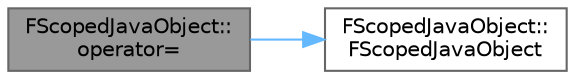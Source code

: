 digraph "FScopedJavaObject::operator="
{
 // INTERACTIVE_SVG=YES
 // LATEX_PDF_SIZE
  bgcolor="transparent";
  edge [fontname=Helvetica,fontsize=10,labelfontname=Helvetica,labelfontsize=10];
  node [fontname=Helvetica,fontsize=10,shape=box,height=0.2,width=0.4];
  rankdir="LR";
  Node1 [id="Node000001",label="FScopedJavaObject::\loperator=",height=0.2,width=0.4,color="gray40", fillcolor="grey60", style="filled", fontcolor="black",tooltip=" "];
  Node1 -> Node2 [id="edge1_Node000001_Node000002",color="steelblue1",style="solid",tooltip=" "];
  Node2 [id="Node000002",label="FScopedJavaObject::\lFScopedJavaObject",height=0.2,width=0.4,color="grey40", fillcolor="white", style="filled",URL="$db/d7f/classFScopedJavaObject.html#aceceaf5e16ef2145acf0c30432f29e4d",tooltip=" "];
}
